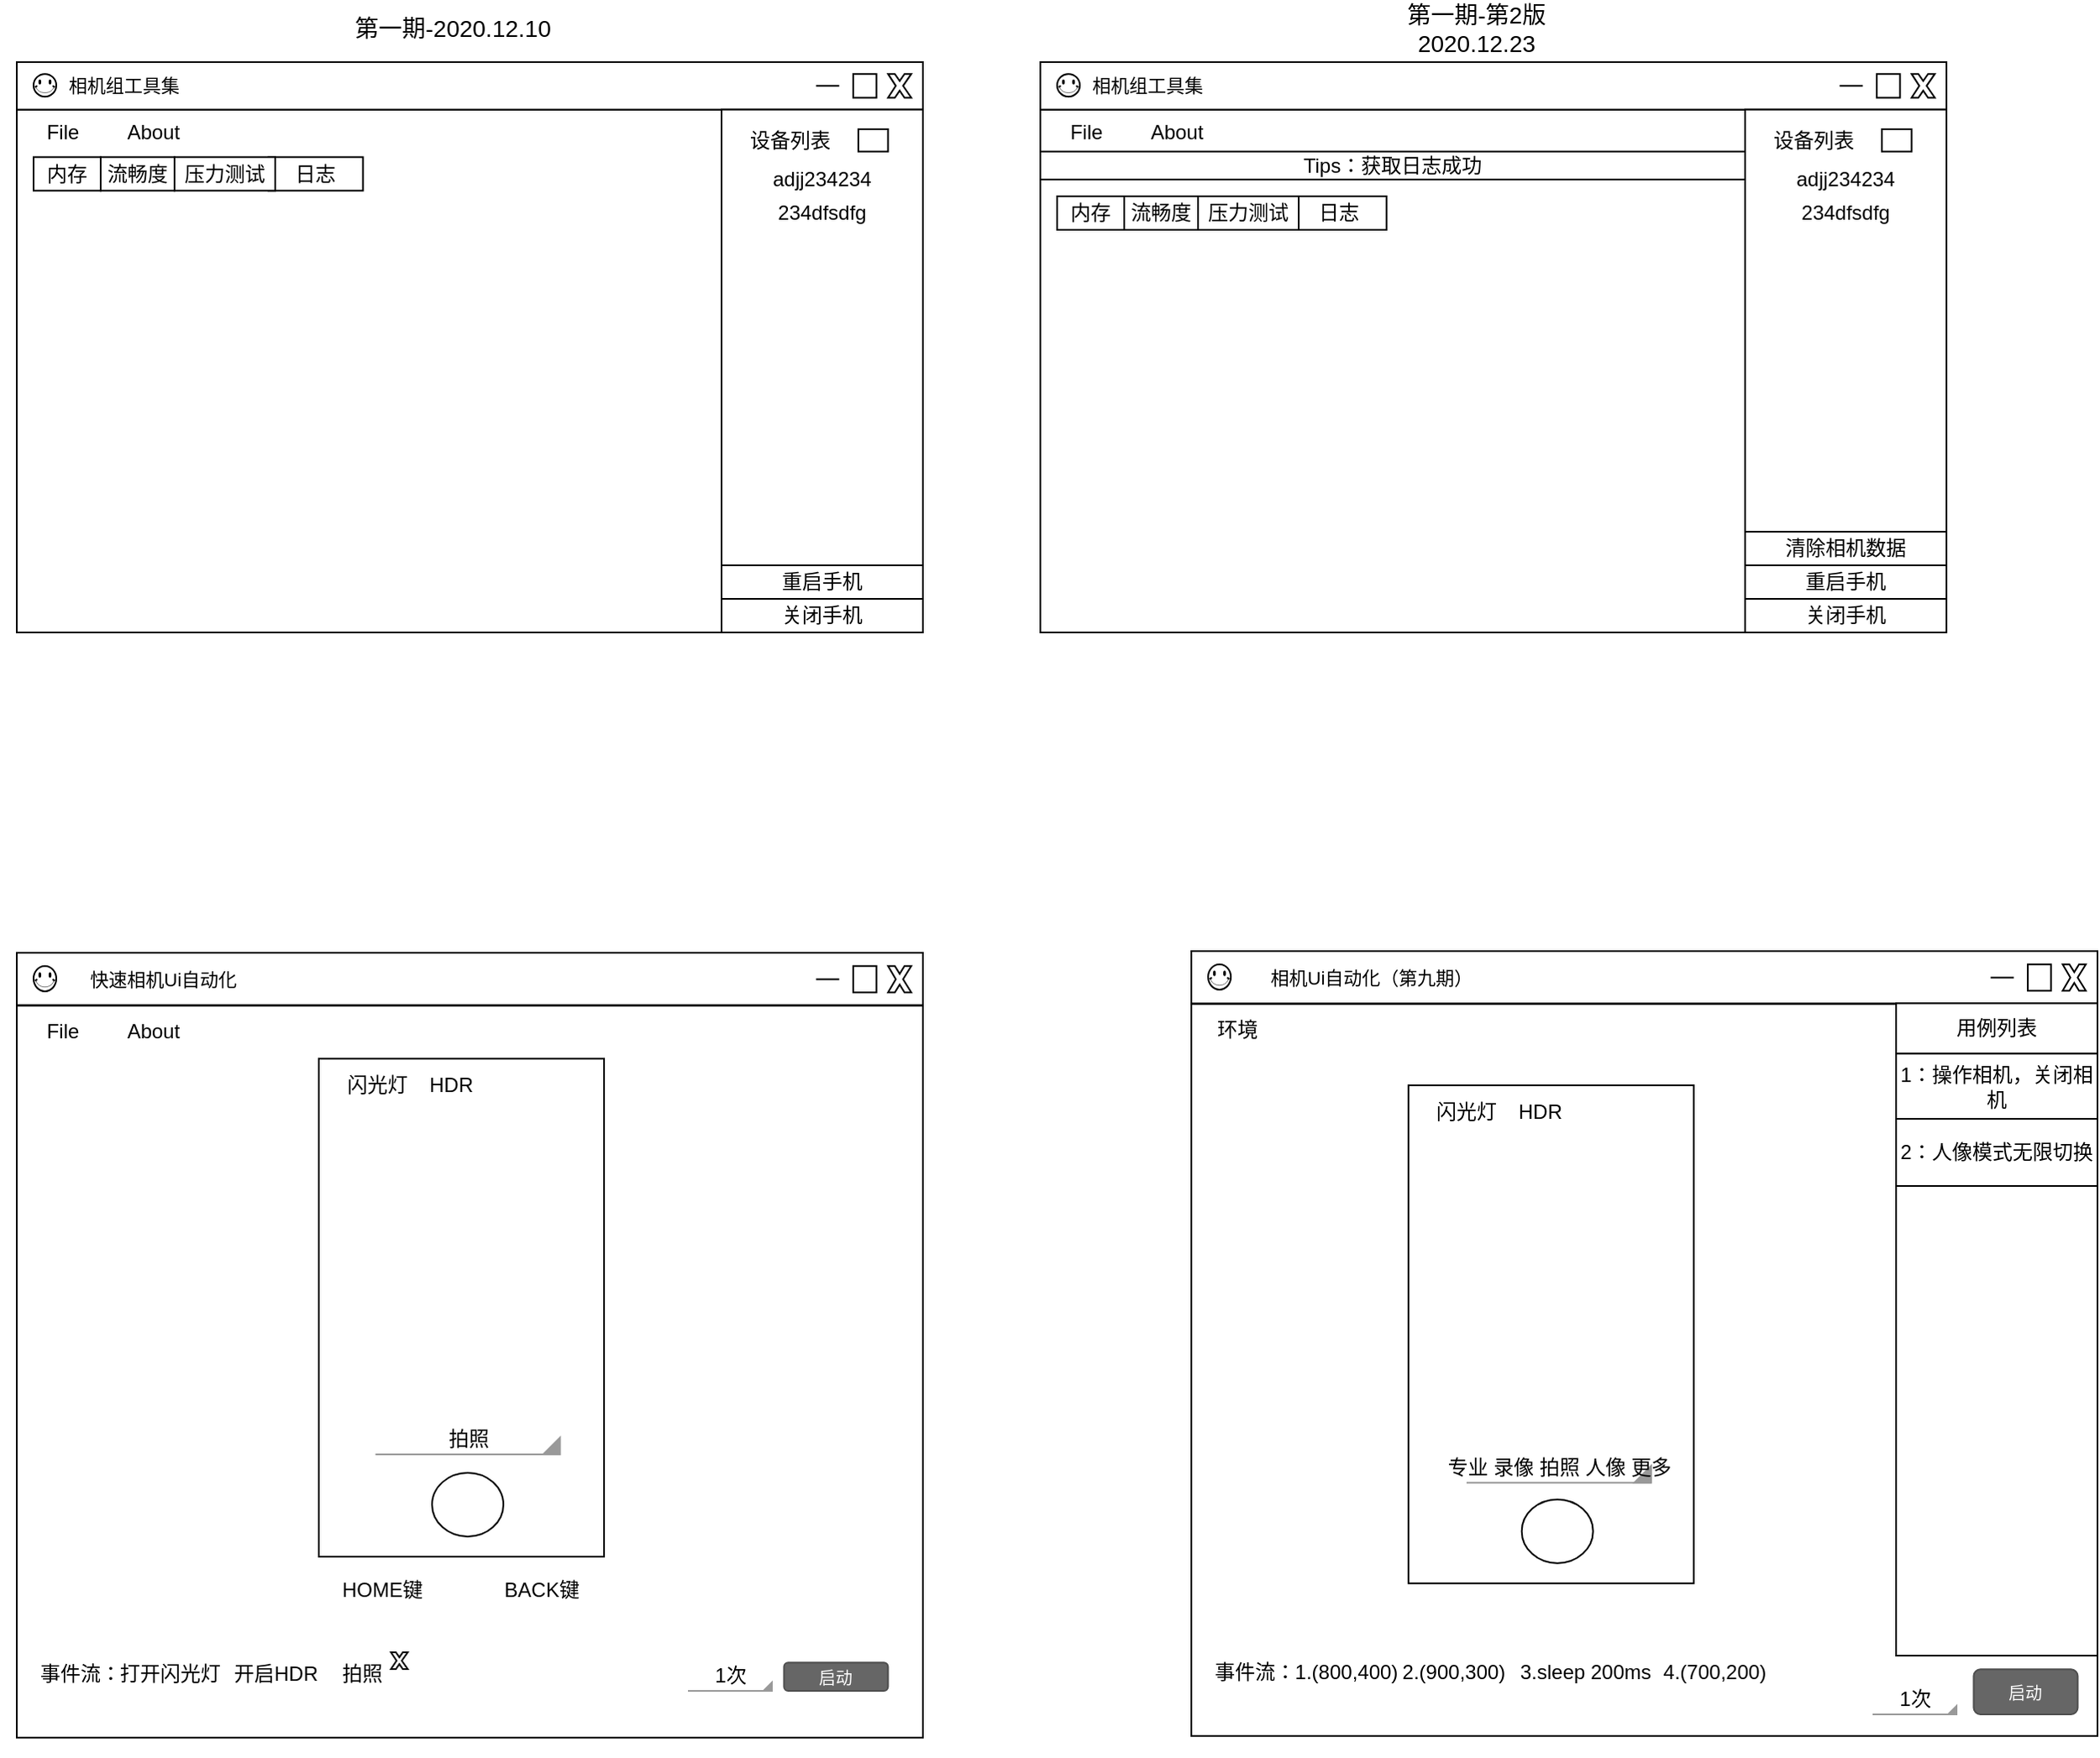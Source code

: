 <mxfile version="15.7.3" type="github">
  <diagram id="1P_7CGf5NRen447fJ8HE" name="Page-1">
    <mxGraphModel dx="1865" dy="547" grid="1" gridSize="10" guides="1" tooltips="1" connect="1" arrows="1" fold="1" page="1" pageScale="1" pageWidth="827" pageHeight="1169" math="0" shadow="0">
      <root>
        <mxCell id="0" />
        <mxCell id="1" parent="0" />
        <mxCell id="NniAMcF-AqxOJK8e0dRN-1" value="&lt;font style=&quot;font-size: 14px&quot;&gt;第一期-2020.12.10&lt;/font&gt;" style="text;html=1;strokeColor=none;fillColor=none;align=center;verticalAlign=middle;whiteSpace=wrap;rounded=0;" parent="1" vertex="1">
          <mxGeometry x="50" y="40" width="140" height="20" as="geometry" />
        </mxCell>
        <mxCell id="NniAMcF-AqxOJK8e0dRN-33" value="" style="group" parent="1" vertex="1" connectable="0">
          <mxGeometry x="-140" y="70" width="540" height="340" as="geometry" />
        </mxCell>
        <mxCell id="NniAMcF-AqxOJK8e0dRN-2" value="" style="rounded=0;whiteSpace=wrap;html=1;" parent="NniAMcF-AqxOJK8e0dRN-33" vertex="1">
          <mxGeometry y="28.333" width="540.0" height="311.667" as="geometry" />
        </mxCell>
        <mxCell id="NniAMcF-AqxOJK8e0dRN-3" value="" style="rounded=0;whiteSpace=wrap;html=1;" parent="NniAMcF-AqxOJK8e0dRN-33" vertex="1">
          <mxGeometry width="540.0" height="28.333" as="geometry" />
        </mxCell>
        <mxCell id="NniAMcF-AqxOJK8e0dRN-10" value="" style="verticalLabelPosition=bottom;verticalAlign=top;html=1;shape=mxgraph.basic.x" parent="NniAMcF-AqxOJK8e0dRN-33" vertex="1">
          <mxGeometry x="519.231" y="7.083" width="13.846" height="14.167" as="geometry" />
        </mxCell>
        <mxCell id="NniAMcF-AqxOJK8e0dRN-12" value="" style="verticalLabelPosition=bottom;verticalAlign=top;html=1;shape=mxgraph.basic.rect;fillColor2=none;strokeWidth=1;size=20;indent=5;" parent="NniAMcF-AqxOJK8e0dRN-33" vertex="1">
          <mxGeometry x="498.462" y="7.083" width="13.846" height="14.167" as="geometry" />
        </mxCell>
        <mxCell id="NniAMcF-AqxOJK8e0dRN-15" value="" style="endArrow=none;html=1;" parent="NniAMcF-AqxOJK8e0dRN-33" edge="1">
          <mxGeometry width="50" height="50" relative="1" as="geometry">
            <mxPoint x="476.308" y="14.167" as="sourcePoint" />
            <mxPoint x="490.154" y="14.167" as="targetPoint" />
          </mxGeometry>
        </mxCell>
        <mxCell id="NniAMcF-AqxOJK8e0dRN-18" value="&lt;font style=&quot;font-size: 11px&quot;&gt;相机组工具集&lt;/font&gt;" style="text;html=1;strokeColor=none;fillColor=none;align=center;verticalAlign=middle;whiteSpace=wrap;rounded=0;" parent="NniAMcF-AqxOJK8e0dRN-33" vertex="1">
          <mxGeometry x="24.54" width="77.85" height="28.33" as="geometry" />
        </mxCell>
        <mxCell id="NniAMcF-AqxOJK8e0dRN-21" value="File" style="text;html=1;strokeColor=none;fillColor=none;align=center;verticalAlign=middle;whiteSpace=wrap;rounded=0;" parent="NniAMcF-AqxOJK8e0dRN-33" vertex="1">
          <mxGeometry y="28.333" width="55.385" height="28.333" as="geometry" />
        </mxCell>
        <mxCell id="NniAMcF-AqxOJK8e0dRN-22" value="About" style="text;html=1;strokeColor=none;fillColor=none;align=center;verticalAlign=middle;whiteSpace=wrap;rounded=0;" parent="NniAMcF-AqxOJK8e0dRN-33" vertex="1">
          <mxGeometry x="54.0" y="28.333" width="55.385" height="28.333" as="geometry" />
        </mxCell>
        <mxCell id="NniAMcF-AqxOJK8e0dRN-34" value="内存" style="rounded=0;whiteSpace=wrap;html=1;" parent="NniAMcF-AqxOJK8e0dRN-33" vertex="1">
          <mxGeometry x="10.0" y="56.67" width="40" height="20" as="geometry" />
        </mxCell>
        <mxCell id="NniAMcF-AqxOJK8e0dRN-35" value="流畅度" style="rounded=0;whiteSpace=wrap;html=1;" parent="NniAMcF-AqxOJK8e0dRN-33" vertex="1">
          <mxGeometry x="50" y="56.67" width="44" height="20" as="geometry" />
        </mxCell>
        <mxCell id="NniAMcF-AqxOJK8e0dRN-37" value="" style="rounded=0;whiteSpace=wrap;html=1;" parent="NniAMcF-AqxOJK8e0dRN-33" vertex="1">
          <mxGeometry x="420" y="28.33" width="120" height="311.67" as="geometry" />
        </mxCell>
        <mxCell id="NniAMcF-AqxOJK8e0dRN-39" value="设备列表" style="text;html=1;strokeColor=none;fillColor=none;align=center;verticalAlign=middle;whiteSpace=wrap;rounded=0;" parent="NniAMcF-AqxOJK8e0dRN-33" vertex="1">
          <mxGeometry x="430" y="36.67" width="62" height="20" as="geometry" />
        </mxCell>
        <mxCell id="NniAMcF-AqxOJK8e0dRN-41" value="日志" style="rounded=0;whiteSpace=wrap;html=1;" parent="NniAMcF-AqxOJK8e0dRN-33" vertex="1">
          <mxGeometry x="150" y="56.67" width="56.31" height="20" as="geometry" />
        </mxCell>
        <mxCell id="NniAMcF-AqxOJK8e0dRN-42" value="" style="rounded=0;whiteSpace=wrap;html=1;" parent="NniAMcF-AqxOJK8e0dRN-33" vertex="1">
          <mxGeometry x="501.54" y="40.01" width="17.69" height="13.33" as="geometry" />
        </mxCell>
        <mxCell id="NniAMcF-AqxOJK8e0dRN-46" value="adjj234234" style="text;html=1;strokeColor=none;fillColor=none;align=center;verticalAlign=middle;whiteSpace=wrap;rounded=0;" parent="NniAMcF-AqxOJK8e0dRN-33" vertex="1">
          <mxGeometry x="420" y="60" width="120" height="20" as="geometry" />
        </mxCell>
        <mxCell id="NniAMcF-AqxOJK8e0dRN-47" value="234dfsdfg" style="text;html=1;strokeColor=none;fillColor=none;align=center;verticalAlign=middle;whiteSpace=wrap;rounded=0;" parent="NniAMcF-AqxOJK8e0dRN-33" vertex="1">
          <mxGeometry x="420" y="80" width="120" height="20" as="geometry" />
        </mxCell>
        <mxCell id="NniAMcF-AqxOJK8e0dRN-48" value="重启手机" style="rounded=0;whiteSpace=wrap;html=1;" parent="NniAMcF-AqxOJK8e0dRN-33" vertex="1">
          <mxGeometry x="420" y="300" width="120" height="20" as="geometry" />
        </mxCell>
        <mxCell id="NniAMcF-AqxOJK8e0dRN-68" value="关闭手机" style="rounded=0;whiteSpace=wrap;html=1;" parent="NniAMcF-AqxOJK8e0dRN-33" vertex="1">
          <mxGeometry x="420" y="320" width="120" height="20" as="geometry" />
        </mxCell>
        <mxCell id="NniAMcF-AqxOJK8e0dRN-70" value="" style="verticalLabelPosition=bottom;verticalAlign=top;html=1;shape=mxgraph.basic.smiley" parent="NniAMcF-AqxOJK8e0dRN-33" vertex="1">
          <mxGeometry x="10" y="7.08" width="13.54" height="13.54" as="geometry" />
        </mxCell>
        <mxCell id="NniAMcF-AqxOJK8e0dRN-75" value="压力测试" style="rounded=0;whiteSpace=wrap;html=1;" parent="NniAMcF-AqxOJK8e0dRN-33" vertex="1">
          <mxGeometry x="94" y="56.67" width="60" height="20" as="geometry" />
        </mxCell>
        <mxCell id="PtmkaYNPwoIaMwavgQvr-5" value="&lt;font style=&quot;font-size: 14px&quot;&gt;第一期-第2版2020.12.23&lt;/font&gt;" style="text;html=1;strokeColor=none;fillColor=none;align=center;verticalAlign=middle;whiteSpace=wrap;rounded=0;" parent="1" vertex="1">
          <mxGeometry x="660" y="40" width="140" height="20" as="geometry" />
        </mxCell>
        <mxCell id="PtmkaYNPwoIaMwavgQvr-6" value="" style="group" parent="1" vertex="1" connectable="0">
          <mxGeometry x="470" y="70" width="540" height="340" as="geometry" />
        </mxCell>
        <mxCell id="PtmkaYNPwoIaMwavgQvr-7" value="" style="rounded=0;whiteSpace=wrap;html=1;" parent="PtmkaYNPwoIaMwavgQvr-6" vertex="1">
          <mxGeometry y="28.333" width="540.0" height="311.667" as="geometry" />
        </mxCell>
        <mxCell id="PtmkaYNPwoIaMwavgQvr-8" value="" style="rounded=0;whiteSpace=wrap;html=1;" parent="PtmkaYNPwoIaMwavgQvr-6" vertex="1">
          <mxGeometry width="540.0" height="28.333" as="geometry" />
        </mxCell>
        <mxCell id="PtmkaYNPwoIaMwavgQvr-9" value="" style="verticalLabelPosition=bottom;verticalAlign=top;html=1;shape=mxgraph.basic.x" parent="PtmkaYNPwoIaMwavgQvr-6" vertex="1">
          <mxGeometry x="519.231" y="7.083" width="13.846" height="14.167" as="geometry" />
        </mxCell>
        <mxCell id="PtmkaYNPwoIaMwavgQvr-10" value="" style="verticalLabelPosition=bottom;verticalAlign=top;html=1;shape=mxgraph.basic.rect;fillColor2=none;strokeWidth=1;size=20;indent=5;" parent="PtmkaYNPwoIaMwavgQvr-6" vertex="1">
          <mxGeometry x="498.462" y="7.083" width="13.846" height="14.167" as="geometry" />
        </mxCell>
        <mxCell id="PtmkaYNPwoIaMwavgQvr-11" value="" style="endArrow=none;html=1;" parent="PtmkaYNPwoIaMwavgQvr-6" edge="1">
          <mxGeometry width="50" height="50" relative="1" as="geometry">
            <mxPoint x="476.308" y="14.167" as="sourcePoint" />
            <mxPoint x="490.154" y="14.167" as="targetPoint" />
          </mxGeometry>
        </mxCell>
        <mxCell id="PtmkaYNPwoIaMwavgQvr-12" value="&lt;font style=&quot;font-size: 11px&quot;&gt;相机组工具集&lt;/font&gt;" style="text;html=1;strokeColor=none;fillColor=none;align=center;verticalAlign=middle;whiteSpace=wrap;rounded=0;" parent="PtmkaYNPwoIaMwavgQvr-6" vertex="1">
          <mxGeometry x="24.54" width="77.85" height="28.33" as="geometry" />
        </mxCell>
        <mxCell id="PtmkaYNPwoIaMwavgQvr-13" value="File" style="text;html=1;strokeColor=none;fillColor=none;align=center;verticalAlign=middle;whiteSpace=wrap;rounded=0;" parent="PtmkaYNPwoIaMwavgQvr-6" vertex="1">
          <mxGeometry y="28.333" width="55.385" height="28.333" as="geometry" />
        </mxCell>
        <mxCell id="PtmkaYNPwoIaMwavgQvr-14" value="About" style="text;html=1;strokeColor=none;fillColor=none;align=center;verticalAlign=middle;whiteSpace=wrap;rounded=0;" parent="PtmkaYNPwoIaMwavgQvr-6" vertex="1">
          <mxGeometry x="54.0" y="28.333" width="55.385" height="28.333" as="geometry" />
        </mxCell>
        <mxCell id="PtmkaYNPwoIaMwavgQvr-15" value="内存" style="rounded=0;whiteSpace=wrap;html=1;" parent="PtmkaYNPwoIaMwavgQvr-6" vertex="1">
          <mxGeometry x="10.0" y="80" width="40" height="20" as="geometry" />
        </mxCell>
        <mxCell id="PtmkaYNPwoIaMwavgQvr-16" value="流畅度" style="rounded=0;whiteSpace=wrap;html=1;" parent="PtmkaYNPwoIaMwavgQvr-6" vertex="1">
          <mxGeometry x="50" y="80" width="44" height="20" as="geometry" />
        </mxCell>
        <mxCell id="PtmkaYNPwoIaMwavgQvr-17" value="" style="rounded=0;whiteSpace=wrap;html=1;" parent="PtmkaYNPwoIaMwavgQvr-6" vertex="1">
          <mxGeometry x="420" y="28.33" width="120" height="311.67" as="geometry" />
        </mxCell>
        <mxCell id="PtmkaYNPwoIaMwavgQvr-18" value="设备列表" style="text;html=1;strokeColor=none;fillColor=none;align=center;verticalAlign=middle;whiteSpace=wrap;rounded=0;" parent="PtmkaYNPwoIaMwavgQvr-6" vertex="1">
          <mxGeometry x="430" y="36.67" width="62" height="20" as="geometry" />
        </mxCell>
        <mxCell id="PtmkaYNPwoIaMwavgQvr-19" value="日志" style="rounded=0;whiteSpace=wrap;html=1;" parent="PtmkaYNPwoIaMwavgQvr-6" vertex="1">
          <mxGeometry x="150" y="80" width="56.31" height="20" as="geometry" />
        </mxCell>
        <mxCell id="PtmkaYNPwoIaMwavgQvr-20" value="" style="rounded=0;whiteSpace=wrap;html=1;" parent="PtmkaYNPwoIaMwavgQvr-6" vertex="1">
          <mxGeometry x="501.54" y="40.01" width="17.69" height="13.33" as="geometry" />
        </mxCell>
        <mxCell id="PtmkaYNPwoIaMwavgQvr-21" value="adjj234234" style="text;html=1;strokeColor=none;fillColor=none;align=center;verticalAlign=middle;whiteSpace=wrap;rounded=0;" parent="PtmkaYNPwoIaMwavgQvr-6" vertex="1">
          <mxGeometry x="420" y="60" width="120" height="20" as="geometry" />
        </mxCell>
        <mxCell id="PtmkaYNPwoIaMwavgQvr-22" value="234dfsdfg" style="text;html=1;strokeColor=none;fillColor=none;align=center;verticalAlign=middle;whiteSpace=wrap;rounded=0;" parent="PtmkaYNPwoIaMwavgQvr-6" vertex="1">
          <mxGeometry x="420" y="80" width="120" height="20" as="geometry" />
        </mxCell>
        <mxCell id="PtmkaYNPwoIaMwavgQvr-23" value="重启手机" style="rounded=0;whiteSpace=wrap;html=1;" parent="PtmkaYNPwoIaMwavgQvr-6" vertex="1">
          <mxGeometry x="420" y="300" width="120" height="20" as="geometry" />
        </mxCell>
        <mxCell id="PtmkaYNPwoIaMwavgQvr-24" value="关闭手机" style="rounded=0;whiteSpace=wrap;html=1;" parent="PtmkaYNPwoIaMwavgQvr-6" vertex="1">
          <mxGeometry x="420" y="320" width="120" height="20" as="geometry" />
        </mxCell>
        <mxCell id="PtmkaYNPwoIaMwavgQvr-25" value="" style="verticalLabelPosition=bottom;verticalAlign=top;html=1;shape=mxgraph.basic.smiley" parent="PtmkaYNPwoIaMwavgQvr-6" vertex="1">
          <mxGeometry x="10" y="7.08" width="13.54" height="13.54" as="geometry" />
        </mxCell>
        <mxCell id="PtmkaYNPwoIaMwavgQvr-26" value="压力测试" style="rounded=0;whiteSpace=wrap;html=1;" parent="PtmkaYNPwoIaMwavgQvr-6" vertex="1">
          <mxGeometry x="94" y="80" width="60" height="20" as="geometry" />
        </mxCell>
        <mxCell id="PtmkaYNPwoIaMwavgQvr-27" value="清除相机数据" style="rounded=0;whiteSpace=wrap;html=1;" parent="PtmkaYNPwoIaMwavgQvr-6" vertex="1">
          <mxGeometry x="420" y="280" width="120" height="20" as="geometry" />
        </mxCell>
        <mxCell id="PtmkaYNPwoIaMwavgQvr-28" value="Tips：获取日志成功" style="rounded=0;whiteSpace=wrap;html=1;" parent="PtmkaYNPwoIaMwavgQvr-6" vertex="1">
          <mxGeometry y="53.34" width="420" height="16.66" as="geometry" />
        </mxCell>
        <mxCell id="2Qe8csAiUL0kfLp2vOkT-1" value="" style="group" parent="1" vertex="1" connectable="0">
          <mxGeometry x="-140" y="601" width="540" height="479" as="geometry" />
        </mxCell>
        <mxCell id="2Qe8csAiUL0kfLp2vOkT-2" value="" style="rounded=0;whiteSpace=wrap;html=1;" parent="2Qe8csAiUL0kfLp2vOkT-1" vertex="1">
          <mxGeometry y="31.558" width="540" height="436.302" as="geometry" />
        </mxCell>
        <mxCell id="2Qe8csAiUL0kfLp2vOkT-3" value="" style="rounded=0;whiteSpace=wrap;html=1;" parent="2Qe8csAiUL0kfLp2vOkT-1" vertex="1">
          <mxGeometry width="540" height="31.202" as="geometry" />
        </mxCell>
        <mxCell id="2Qe8csAiUL0kfLp2vOkT-4" value="" style="verticalLabelPosition=bottom;verticalAlign=top;html=1;shape=mxgraph.basic.x" parent="2Qe8csAiUL0kfLp2vOkT-1" vertex="1">
          <mxGeometry x="519.231" y="7.891" width="13.846" height="15.781" as="geometry" />
        </mxCell>
        <mxCell id="2Qe8csAiUL0kfLp2vOkT-5" value="" style="verticalLabelPosition=bottom;verticalAlign=top;html=1;shape=mxgraph.basic.rect;fillColor2=none;strokeWidth=1;size=20;indent=5;" parent="2Qe8csAiUL0kfLp2vOkT-1" vertex="1">
          <mxGeometry x="498.462" y="7.891" width="13.846" height="15.781" as="geometry" />
        </mxCell>
        <mxCell id="2Qe8csAiUL0kfLp2vOkT-6" value="" style="endArrow=none;html=1;" parent="2Qe8csAiUL0kfLp2vOkT-1" edge="1">
          <mxGeometry width="50" height="50" relative="1" as="geometry">
            <mxPoint x="476.308" y="15.781" as="sourcePoint" />
            <mxPoint x="490.154" y="15.781" as="targetPoint" />
          </mxGeometry>
        </mxCell>
        <mxCell id="2Qe8csAiUL0kfLp2vOkT-7" value="&lt;span style=&quot;font-size: 11px&quot;&gt;快速相机Ui自动化&lt;/span&gt;" style="text;html=1;strokeColor=none;fillColor=none;align=center;verticalAlign=middle;whiteSpace=wrap;rounded=0;" parent="2Qe8csAiUL0kfLp2vOkT-1" vertex="1">
          <mxGeometry x="24.54" width="125.46" height="31.558" as="geometry" />
        </mxCell>
        <mxCell id="2Qe8csAiUL0kfLp2vOkT-8" value="File" style="text;html=1;strokeColor=none;fillColor=none;align=center;verticalAlign=middle;whiteSpace=wrap;rounded=0;" parent="2Qe8csAiUL0kfLp2vOkT-1" vertex="1">
          <mxGeometry y="31.562" width="55.385" height="31.562" as="geometry" />
        </mxCell>
        <mxCell id="2Qe8csAiUL0kfLp2vOkT-9" value="About" style="text;html=1;strokeColor=none;fillColor=none;align=center;verticalAlign=middle;whiteSpace=wrap;rounded=0;" parent="2Qe8csAiUL0kfLp2vOkT-1" vertex="1">
          <mxGeometry x="54.0" y="31.562" width="55.385" height="31.562" as="geometry" />
        </mxCell>
        <mxCell id="2Qe8csAiUL0kfLp2vOkT-20" value="" style="verticalLabelPosition=bottom;verticalAlign=top;html=1;shape=mxgraph.basic.smiley" parent="2Qe8csAiUL0kfLp2vOkT-1" vertex="1">
          <mxGeometry x="10" y="7.887" width="13.54" height="15.083" as="geometry" />
        </mxCell>
        <mxCell id="2Qe8csAiUL0kfLp2vOkT-22" value="" style="rounded=0;whiteSpace=wrap;html=1;" parent="2Qe8csAiUL0kfLp2vOkT-1" vertex="1">
          <mxGeometry x="180" y="63.13" width="170" height="296.87" as="geometry" />
        </mxCell>
        <mxCell id="2Qe8csAiUL0kfLp2vOkT-23" value="" style="verticalLabelPosition=bottom;verticalAlign=top;html=1;shape=mxgraph.basic.donut;dx=25;" parent="2Qe8csAiUL0kfLp2vOkT-1" vertex="1">
          <mxGeometry x="247.5" y="310" width="42.5" height="37.98" as="geometry" />
        </mxCell>
        <mxCell id="2Qe8csAiUL0kfLp2vOkT-28" value="HOME键" style="text;html=1;strokeColor=none;fillColor=none;align=center;verticalAlign=middle;whiteSpace=wrap;rounded=0;" parent="2Qe8csAiUL0kfLp2vOkT-1" vertex="1">
          <mxGeometry x="187.5" y="368.993" width="60" height="22.279" as="geometry" />
        </mxCell>
        <mxCell id="2Qe8csAiUL0kfLp2vOkT-29" value="BACK键" style="text;html=1;strokeColor=none;fillColor=none;align=center;verticalAlign=middle;whiteSpace=wrap;rounded=0;" parent="2Qe8csAiUL0kfLp2vOkT-1" vertex="1">
          <mxGeometry x="282.5" y="368.997" width="60" height="22.279" as="geometry" />
        </mxCell>
        <mxCell id="2Qe8csAiUL0kfLp2vOkT-31" value="拍照" style="strokeWidth=1;html=1;shadow=0;dashed=0;shape=mxgraph.android.spinner2;align=center;fillColor=#999999;strokeColor=#999999;verticalAlign=bottom" parent="2Qe8csAiUL0kfLp2vOkT-1" vertex="1">
          <mxGeometry x="213.75" y="289" width="110" height="10" as="geometry" />
        </mxCell>
        <mxCell id="2Qe8csAiUL0kfLp2vOkT-39" value="事件流：" style="text;html=1;strokeColor=none;fillColor=none;align=center;verticalAlign=middle;whiteSpace=wrap;rounded=0;" parent="2Qe8csAiUL0kfLp2vOkT-1" vertex="1">
          <mxGeometry x="-10" y="409" width="96" height="41" as="geometry" />
        </mxCell>
        <mxCell id="2Qe8csAiUL0kfLp2vOkT-41" value="打开闪光灯" style="text;html=1;strokeColor=none;fillColor=none;align=center;verticalAlign=middle;whiteSpace=wrap;rounded=0;" parent="2Qe8csAiUL0kfLp2vOkT-1" vertex="1">
          <mxGeometry x="55.38" y="419.5" width="73" height="20" as="geometry" />
        </mxCell>
        <mxCell id="2Qe8csAiUL0kfLp2vOkT-47" value="开启HDR" style="text;html=1;strokeColor=none;fillColor=none;align=center;verticalAlign=middle;whiteSpace=wrap;rounded=0;" parent="2Qe8csAiUL0kfLp2vOkT-1" vertex="1">
          <mxGeometry x="118.38" y="419.5" width="73" height="20" as="geometry" />
        </mxCell>
        <mxCell id="2Qe8csAiUL0kfLp2vOkT-48" value="拍照" style="text;html=1;strokeColor=none;fillColor=none;align=center;verticalAlign=middle;whiteSpace=wrap;rounded=0;" parent="2Qe8csAiUL0kfLp2vOkT-1" vertex="1">
          <mxGeometry x="185.5" y="419.5" width="40" height="20" as="geometry" />
        </mxCell>
        <mxCell id="2Qe8csAiUL0kfLp2vOkT-50" value="闪光灯" style="text;html=1;strokeColor=none;fillColor=none;align=center;verticalAlign=middle;whiteSpace=wrap;rounded=0;" parent="2Qe8csAiUL0kfLp2vOkT-1" vertex="1">
          <mxGeometry x="190" y="69" width="50" height="20" as="geometry" />
        </mxCell>
        <mxCell id="2Qe8csAiUL0kfLp2vOkT-51" value="HDR" style="text;html=1;strokeColor=none;fillColor=none;align=center;verticalAlign=middle;whiteSpace=wrap;rounded=0;" parent="2Qe8csAiUL0kfLp2vOkT-1" vertex="1">
          <mxGeometry x="239" y="69" width="40" height="20" as="geometry" />
        </mxCell>
        <mxCell id="2Qe8csAiUL0kfLp2vOkT-52" value="1次" style="strokeWidth=1;html=1;shadow=0;dashed=0;shape=mxgraph.android.spinner2;align=center;fillColor=#999999;strokeColor=#999999;verticalAlign=bottom" parent="2Qe8csAiUL0kfLp2vOkT-1" vertex="1">
          <mxGeometry x="400" y="430" width="50" height="10" as="geometry" />
        </mxCell>
        <mxCell id="2Qe8csAiUL0kfLp2vOkT-53" value="启动" style="rounded=1;html=1;shadow=0;dashed=0;whiteSpace=wrap;fontSize=10;fillColor=#666666;align=center;strokeColor=#4D4D4D;fontColor=#ffffff;" parent="2Qe8csAiUL0kfLp2vOkT-1" vertex="1">
          <mxGeometry x="457.23" y="423.12" width="62" height="16.88" as="geometry" />
        </mxCell>
        <mxCell id="2Qe8csAiUL0kfLp2vOkT-54" value="" style="verticalLabelPosition=bottom;verticalAlign=top;html=1;shape=mxgraph.basic.x" parent="2Qe8csAiUL0kfLp2vOkT-1" vertex="1">
          <mxGeometry x="223" y="417" width="10" height="10" as="geometry" />
        </mxCell>
        <mxCell id="QvlNdS1QcOiWLorqcNAx-1" value="" style="group" vertex="1" connectable="0" parent="1">
          <mxGeometry x="560" y="600" width="540" height="479" as="geometry" />
        </mxCell>
        <mxCell id="QvlNdS1QcOiWLorqcNAx-2" value="" style="rounded=0;whiteSpace=wrap;html=1;" vertex="1" parent="QvlNdS1QcOiWLorqcNAx-1">
          <mxGeometry y="31.558" width="540" height="436.302" as="geometry" />
        </mxCell>
        <mxCell id="QvlNdS1QcOiWLorqcNAx-3" value="" style="rounded=0;whiteSpace=wrap;html=1;" vertex="1" parent="QvlNdS1QcOiWLorqcNAx-1">
          <mxGeometry width="540" height="31.202" as="geometry" />
        </mxCell>
        <mxCell id="QvlNdS1QcOiWLorqcNAx-4" value="" style="verticalLabelPosition=bottom;verticalAlign=top;html=1;shape=mxgraph.basic.x" vertex="1" parent="QvlNdS1QcOiWLorqcNAx-1">
          <mxGeometry x="519.231" y="7.891" width="13.846" height="15.781" as="geometry" />
        </mxCell>
        <mxCell id="QvlNdS1QcOiWLorqcNAx-5" value="" style="verticalLabelPosition=bottom;verticalAlign=top;html=1;shape=mxgraph.basic.rect;fillColor2=none;strokeWidth=1;size=20;indent=5;" vertex="1" parent="QvlNdS1QcOiWLorqcNAx-1">
          <mxGeometry x="498.462" y="7.891" width="13.846" height="15.781" as="geometry" />
        </mxCell>
        <mxCell id="QvlNdS1QcOiWLorqcNAx-6" value="" style="endArrow=none;html=1;" edge="1" parent="QvlNdS1QcOiWLorqcNAx-1">
          <mxGeometry width="50" height="50" relative="1" as="geometry">
            <mxPoint x="476.308" y="15.781" as="sourcePoint" />
            <mxPoint x="490.154" y="15.781" as="targetPoint" />
          </mxGeometry>
        </mxCell>
        <mxCell id="QvlNdS1QcOiWLorqcNAx-7" value="&lt;span style=&quot;font-size: 11px&quot;&gt;相机Ui自动化（第九期）&lt;/span&gt;" style="text;html=1;strokeColor=none;fillColor=none;align=center;verticalAlign=middle;whiteSpace=wrap;rounded=0;" vertex="1" parent="QvlNdS1QcOiWLorqcNAx-1">
          <mxGeometry x="24.54" width="165.46" height="31.56" as="geometry" />
        </mxCell>
        <mxCell id="QvlNdS1QcOiWLorqcNAx-8" value="环境" style="text;html=1;strokeColor=none;fillColor=none;align=center;verticalAlign=middle;whiteSpace=wrap;rounded=0;" vertex="1" parent="QvlNdS1QcOiWLorqcNAx-1">
          <mxGeometry y="31.562" width="55.385" height="31.562" as="geometry" />
        </mxCell>
        <mxCell id="QvlNdS1QcOiWLorqcNAx-10" value="" style="verticalLabelPosition=bottom;verticalAlign=top;html=1;shape=mxgraph.basic.smiley" vertex="1" parent="QvlNdS1QcOiWLorqcNAx-1">
          <mxGeometry x="10" y="7.887" width="13.54" height="15.083" as="geometry" />
        </mxCell>
        <mxCell id="QvlNdS1QcOiWLorqcNAx-11" value="" style="rounded=0;whiteSpace=wrap;html=1;" vertex="1" parent="QvlNdS1QcOiWLorqcNAx-1">
          <mxGeometry x="129.38" y="80" width="170" height="296.87" as="geometry" />
        </mxCell>
        <mxCell id="QvlNdS1QcOiWLorqcNAx-12" value="" style="verticalLabelPosition=bottom;verticalAlign=top;html=1;shape=mxgraph.basic.donut;dx=25;" vertex="1" parent="QvlNdS1QcOiWLorqcNAx-1">
          <mxGeometry x="196.88" y="326.87" width="42.5" height="37.98" as="geometry" />
        </mxCell>
        <mxCell id="QvlNdS1QcOiWLorqcNAx-15" value="专业 录像 拍照 人像 更多" style="strokeWidth=1;html=1;shadow=0;dashed=0;shape=mxgraph.android.spinner2;align=center;fillColor=#999999;strokeColor=#999999;verticalAlign=bottom" vertex="1" parent="QvlNdS1QcOiWLorqcNAx-1">
          <mxGeometry x="164" y="306.87" width="110" height="10" as="geometry" />
        </mxCell>
        <mxCell id="QvlNdS1QcOiWLorqcNAx-16" value="事件流：" style="text;html=1;strokeColor=none;fillColor=none;align=center;verticalAlign=middle;whiteSpace=wrap;rounded=0;" vertex="1" parent="QvlNdS1QcOiWLorqcNAx-1">
          <mxGeometry x="-10" y="409" width="96" height="41" as="geometry" />
        </mxCell>
        <mxCell id="QvlNdS1QcOiWLorqcNAx-17" value="1.(800,400)" style="text;html=1;strokeColor=none;fillColor=none;align=center;verticalAlign=middle;whiteSpace=wrap;rounded=0;" vertex="1" parent="QvlNdS1QcOiWLorqcNAx-1">
          <mxGeometry x="56.38" y="419.5" width="73" height="20" as="geometry" />
        </mxCell>
        <mxCell id="QvlNdS1QcOiWLorqcNAx-18" value="2.(900,300)" style="text;html=1;strokeColor=none;fillColor=none;align=center;verticalAlign=middle;whiteSpace=wrap;rounded=0;" vertex="1" parent="QvlNdS1QcOiWLorqcNAx-1">
          <mxGeometry x="120.38" y="419.5" width="73" height="20" as="geometry" />
        </mxCell>
        <mxCell id="QvlNdS1QcOiWLorqcNAx-20" value="闪光灯" style="text;html=1;strokeColor=none;fillColor=none;align=center;verticalAlign=middle;whiteSpace=wrap;rounded=0;" vertex="1" parent="QvlNdS1QcOiWLorqcNAx-1">
          <mxGeometry x="139.38" y="85.87" width="50" height="20" as="geometry" />
        </mxCell>
        <mxCell id="QvlNdS1QcOiWLorqcNAx-21" value="HDR" style="text;html=1;strokeColor=none;fillColor=none;align=center;verticalAlign=middle;whiteSpace=wrap;rounded=0;" vertex="1" parent="QvlNdS1QcOiWLorqcNAx-1">
          <mxGeometry x="188.38" y="85.87" width="40" height="20" as="geometry" />
        </mxCell>
        <mxCell id="QvlNdS1QcOiWLorqcNAx-22" value="1次" style="strokeWidth=1;html=1;shadow=0;dashed=0;shape=mxgraph.android.spinner2;align=center;fillColor=#999999;strokeColor=#999999;verticalAlign=bottom" vertex="1" parent="QvlNdS1QcOiWLorqcNAx-1">
          <mxGeometry x="406" y="425" width="50" height="30" as="geometry" />
        </mxCell>
        <mxCell id="QvlNdS1QcOiWLorqcNAx-23" value="启动" style="rounded=1;html=1;shadow=0;dashed=0;whiteSpace=wrap;fontSize=10;fillColor=#666666;align=center;strokeColor=#4D4D4D;fontColor=#ffffff;" vertex="1" parent="QvlNdS1QcOiWLorqcNAx-1">
          <mxGeometry x="466.23" y="428.12" width="62" height="26.88" as="geometry" />
        </mxCell>
        <mxCell id="QvlNdS1QcOiWLorqcNAx-31" value="" style="rounded=0;whiteSpace=wrap;html=1;" vertex="1" parent="QvlNdS1QcOiWLorqcNAx-1">
          <mxGeometry x="420" y="31.56" width="120" height="388.44" as="geometry" />
        </mxCell>
        <mxCell id="QvlNdS1QcOiWLorqcNAx-32" value="用例列表" style="rounded=0;whiteSpace=wrap;html=1;" vertex="1" parent="QvlNdS1QcOiWLorqcNAx-1">
          <mxGeometry x="420" y="31.13" width="120" height="30" as="geometry" />
        </mxCell>
        <mxCell id="QvlNdS1QcOiWLorqcNAx-33" value="1：操作相机，关闭相机" style="rounded=0;whiteSpace=wrap;html=1;" vertex="1" parent="QvlNdS1QcOiWLorqcNAx-1">
          <mxGeometry x="420" y="61.13" width="120" height="38.87" as="geometry" />
        </mxCell>
        <mxCell id="QvlNdS1QcOiWLorqcNAx-34" value="2：人像模式无限切换" style="rounded=0;whiteSpace=wrap;html=1;" vertex="1" parent="QvlNdS1QcOiWLorqcNAx-1">
          <mxGeometry x="420" y="100" width="120" height="40" as="geometry" />
        </mxCell>
        <mxCell id="QvlNdS1QcOiWLorqcNAx-35" value="3.sleep 200ms" style="text;html=1;strokeColor=none;fillColor=none;align=center;verticalAlign=middle;whiteSpace=wrap;rounded=0;" vertex="1" parent="QvlNdS1QcOiWLorqcNAx-1">
          <mxGeometry x="190" y="419.5" width="90" height="20" as="geometry" />
        </mxCell>
        <mxCell id="QvlNdS1QcOiWLorqcNAx-36" value="4.(700,200)" style="text;html=1;strokeColor=none;fillColor=none;align=center;verticalAlign=middle;whiteSpace=wrap;rounded=0;" vertex="1" parent="QvlNdS1QcOiWLorqcNAx-1">
          <mxGeometry x="267" y="419.5" width="90" height="20" as="geometry" />
        </mxCell>
      </root>
    </mxGraphModel>
  </diagram>
</mxfile>
